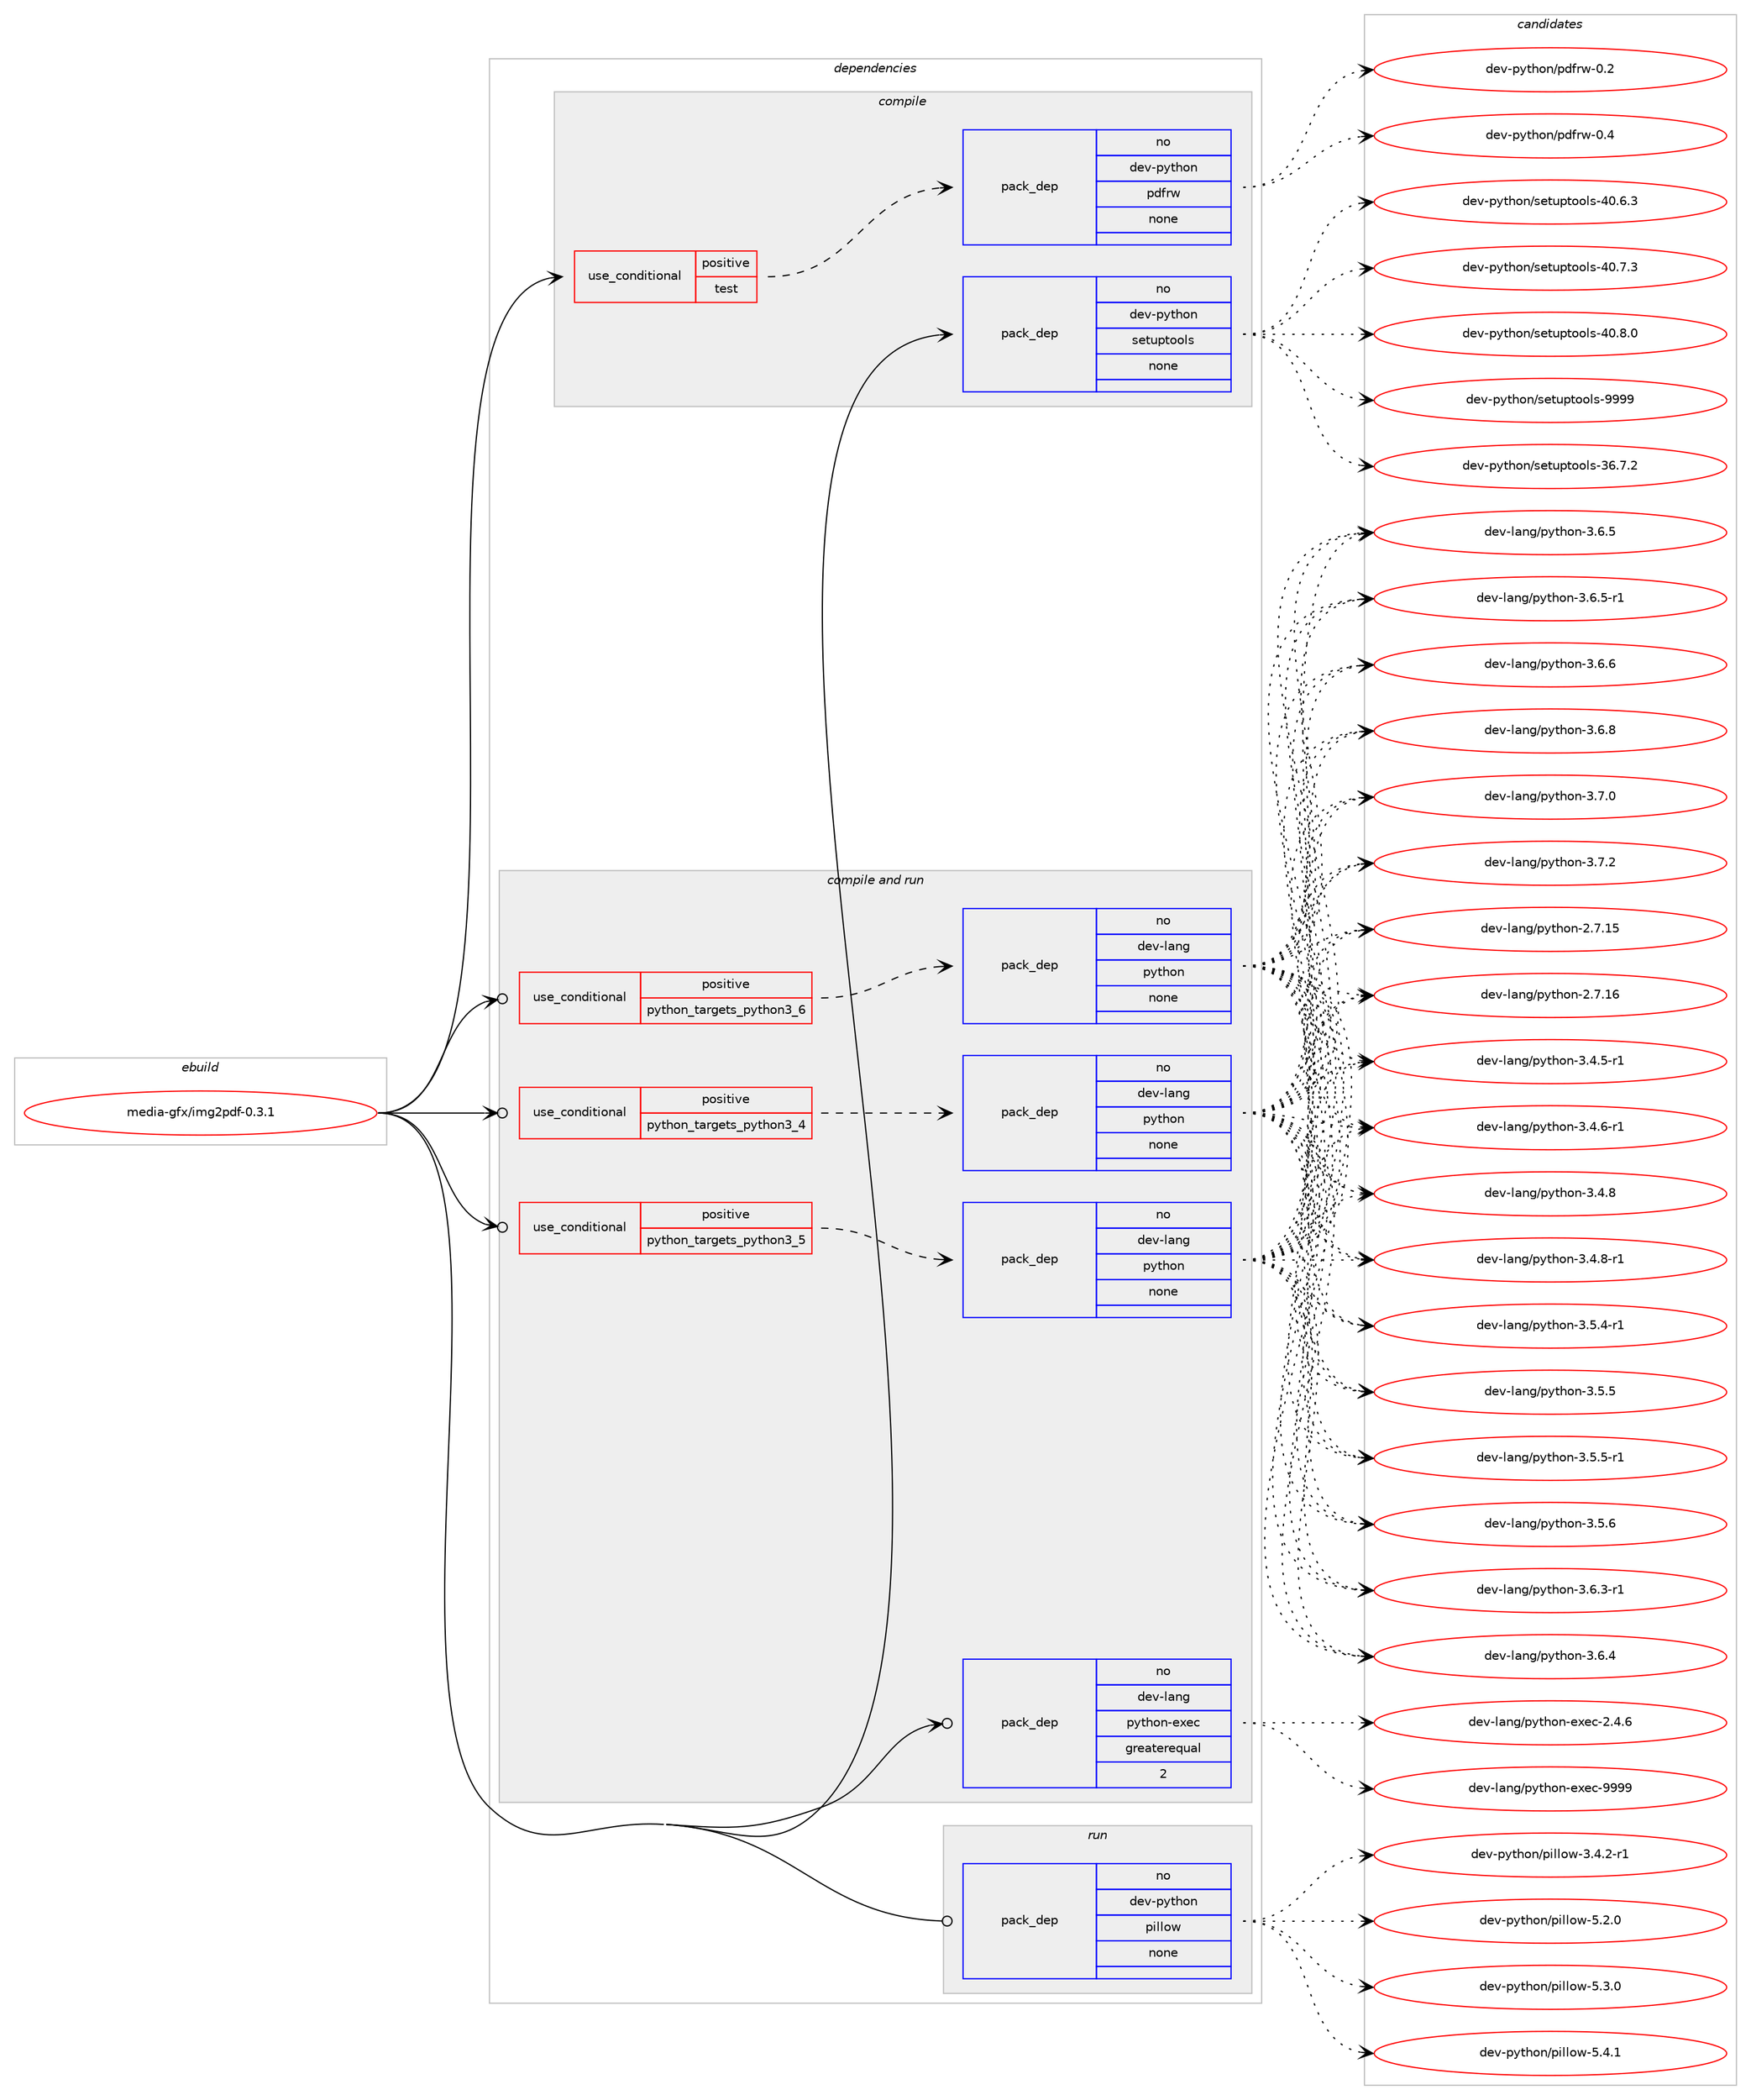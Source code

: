 digraph prolog {

# *************
# Graph options
# *************

newrank=true;
concentrate=true;
compound=true;
graph [rankdir=LR,fontname=Helvetica,fontsize=10,ranksep=1.5];#, ranksep=2.5, nodesep=0.2];
edge  [arrowhead=vee];
node  [fontname=Helvetica,fontsize=10];

# **********
# The ebuild
# **********

subgraph cluster_leftcol {
color=gray;
rank=same;
label=<<i>ebuild</i>>;
id [label="media-gfx/img2pdf-0.3.1", color=red, width=4, href="../media-gfx/img2pdf-0.3.1.svg"];
}

# ****************
# The dependencies
# ****************

subgraph cluster_midcol {
color=gray;
label=<<i>dependencies</i>>;
subgraph cluster_compile {
fillcolor="#eeeeee";
style=filled;
label=<<i>compile</i>>;
subgraph cond433031 {
dependency1605783 [label=<<TABLE BORDER="0" CELLBORDER="1" CELLSPACING="0" CELLPADDING="4"><TR><TD ROWSPAN="3" CELLPADDING="10">use_conditional</TD></TR><TR><TD>positive</TD></TR><TR><TD>test</TD></TR></TABLE>>, shape=none, color=red];
subgraph pack1147155 {
dependency1605784 [label=<<TABLE BORDER="0" CELLBORDER="1" CELLSPACING="0" CELLPADDING="4" WIDTH="220"><TR><TD ROWSPAN="6" CELLPADDING="30">pack_dep</TD></TR><TR><TD WIDTH="110">no</TD></TR><TR><TD>dev-python</TD></TR><TR><TD>pdfrw</TD></TR><TR><TD>none</TD></TR><TR><TD></TD></TR></TABLE>>, shape=none, color=blue];
}
dependency1605783:e -> dependency1605784:w [weight=20,style="dashed",arrowhead="vee"];
}
id:e -> dependency1605783:w [weight=20,style="solid",arrowhead="vee"];
subgraph pack1147156 {
dependency1605785 [label=<<TABLE BORDER="0" CELLBORDER="1" CELLSPACING="0" CELLPADDING="4" WIDTH="220"><TR><TD ROWSPAN="6" CELLPADDING="30">pack_dep</TD></TR><TR><TD WIDTH="110">no</TD></TR><TR><TD>dev-python</TD></TR><TR><TD>setuptools</TD></TR><TR><TD>none</TD></TR><TR><TD></TD></TR></TABLE>>, shape=none, color=blue];
}
id:e -> dependency1605785:w [weight=20,style="solid",arrowhead="vee"];
}
subgraph cluster_compileandrun {
fillcolor="#eeeeee";
style=filled;
label=<<i>compile and run</i>>;
subgraph cond433032 {
dependency1605786 [label=<<TABLE BORDER="0" CELLBORDER="1" CELLSPACING="0" CELLPADDING="4"><TR><TD ROWSPAN="3" CELLPADDING="10">use_conditional</TD></TR><TR><TD>positive</TD></TR><TR><TD>python_targets_python3_4</TD></TR></TABLE>>, shape=none, color=red];
subgraph pack1147157 {
dependency1605787 [label=<<TABLE BORDER="0" CELLBORDER="1" CELLSPACING="0" CELLPADDING="4" WIDTH="220"><TR><TD ROWSPAN="6" CELLPADDING="30">pack_dep</TD></TR><TR><TD WIDTH="110">no</TD></TR><TR><TD>dev-lang</TD></TR><TR><TD>python</TD></TR><TR><TD>none</TD></TR><TR><TD></TD></TR></TABLE>>, shape=none, color=blue];
}
dependency1605786:e -> dependency1605787:w [weight=20,style="dashed",arrowhead="vee"];
}
id:e -> dependency1605786:w [weight=20,style="solid",arrowhead="odotvee"];
subgraph cond433033 {
dependency1605788 [label=<<TABLE BORDER="0" CELLBORDER="1" CELLSPACING="0" CELLPADDING="4"><TR><TD ROWSPAN="3" CELLPADDING="10">use_conditional</TD></TR><TR><TD>positive</TD></TR><TR><TD>python_targets_python3_5</TD></TR></TABLE>>, shape=none, color=red];
subgraph pack1147158 {
dependency1605789 [label=<<TABLE BORDER="0" CELLBORDER="1" CELLSPACING="0" CELLPADDING="4" WIDTH="220"><TR><TD ROWSPAN="6" CELLPADDING="30">pack_dep</TD></TR><TR><TD WIDTH="110">no</TD></TR><TR><TD>dev-lang</TD></TR><TR><TD>python</TD></TR><TR><TD>none</TD></TR><TR><TD></TD></TR></TABLE>>, shape=none, color=blue];
}
dependency1605788:e -> dependency1605789:w [weight=20,style="dashed",arrowhead="vee"];
}
id:e -> dependency1605788:w [weight=20,style="solid",arrowhead="odotvee"];
subgraph cond433034 {
dependency1605790 [label=<<TABLE BORDER="0" CELLBORDER="1" CELLSPACING="0" CELLPADDING="4"><TR><TD ROWSPAN="3" CELLPADDING="10">use_conditional</TD></TR><TR><TD>positive</TD></TR><TR><TD>python_targets_python3_6</TD></TR></TABLE>>, shape=none, color=red];
subgraph pack1147159 {
dependency1605791 [label=<<TABLE BORDER="0" CELLBORDER="1" CELLSPACING="0" CELLPADDING="4" WIDTH="220"><TR><TD ROWSPAN="6" CELLPADDING="30">pack_dep</TD></TR><TR><TD WIDTH="110">no</TD></TR><TR><TD>dev-lang</TD></TR><TR><TD>python</TD></TR><TR><TD>none</TD></TR><TR><TD></TD></TR></TABLE>>, shape=none, color=blue];
}
dependency1605790:e -> dependency1605791:w [weight=20,style="dashed",arrowhead="vee"];
}
id:e -> dependency1605790:w [weight=20,style="solid",arrowhead="odotvee"];
subgraph pack1147160 {
dependency1605792 [label=<<TABLE BORDER="0" CELLBORDER="1" CELLSPACING="0" CELLPADDING="4" WIDTH="220"><TR><TD ROWSPAN="6" CELLPADDING="30">pack_dep</TD></TR><TR><TD WIDTH="110">no</TD></TR><TR><TD>dev-lang</TD></TR><TR><TD>python-exec</TD></TR><TR><TD>greaterequal</TD></TR><TR><TD>2</TD></TR></TABLE>>, shape=none, color=blue];
}
id:e -> dependency1605792:w [weight=20,style="solid",arrowhead="odotvee"];
}
subgraph cluster_run {
fillcolor="#eeeeee";
style=filled;
label=<<i>run</i>>;
subgraph pack1147161 {
dependency1605793 [label=<<TABLE BORDER="0" CELLBORDER="1" CELLSPACING="0" CELLPADDING="4" WIDTH="220"><TR><TD ROWSPAN="6" CELLPADDING="30">pack_dep</TD></TR><TR><TD WIDTH="110">no</TD></TR><TR><TD>dev-python</TD></TR><TR><TD>pillow</TD></TR><TR><TD>none</TD></TR><TR><TD></TD></TR></TABLE>>, shape=none, color=blue];
}
id:e -> dependency1605793:w [weight=20,style="solid",arrowhead="odot"];
}
}

# **************
# The candidates
# **************

subgraph cluster_choices {
rank=same;
color=gray;
label=<<i>candidates</i>>;

subgraph choice1147155 {
color=black;
nodesep=1;
choice100101118451121211161041111104711210010211411945484650 [label="dev-python/pdfrw-0.2", color=red, width=4,href="../dev-python/pdfrw-0.2.svg"];
choice100101118451121211161041111104711210010211411945484652 [label="dev-python/pdfrw-0.4", color=red, width=4,href="../dev-python/pdfrw-0.4.svg"];
dependency1605784:e -> choice100101118451121211161041111104711210010211411945484650:w [style=dotted,weight="100"];
dependency1605784:e -> choice100101118451121211161041111104711210010211411945484652:w [style=dotted,weight="100"];
}
subgraph choice1147156 {
color=black;
nodesep=1;
choice100101118451121211161041111104711510111611711211611111110811545515446554650 [label="dev-python/setuptools-36.7.2", color=red, width=4,href="../dev-python/setuptools-36.7.2.svg"];
choice100101118451121211161041111104711510111611711211611111110811545524846544651 [label="dev-python/setuptools-40.6.3", color=red, width=4,href="../dev-python/setuptools-40.6.3.svg"];
choice100101118451121211161041111104711510111611711211611111110811545524846554651 [label="dev-python/setuptools-40.7.3", color=red, width=4,href="../dev-python/setuptools-40.7.3.svg"];
choice100101118451121211161041111104711510111611711211611111110811545524846564648 [label="dev-python/setuptools-40.8.0", color=red, width=4,href="../dev-python/setuptools-40.8.0.svg"];
choice10010111845112121116104111110471151011161171121161111111081154557575757 [label="dev-python/setuptools-9999", color=red, width=4,href="../dev-python/setuptools-9999.svg"];
dependency1605785:e -> choice100101118451121211161041111104711510111611711211611111110811545515446554650:w [style=dotted,weight="100"];
dependency1605785:e -> choice100101118451121211161041111104711510111611711211611111110811545524846544651:w [style=dotted,weight="100"];
dependency1605785:e -> choice100101118451121211161041111104711510111611711211611111110811545524846554651:w [style=dotted,weight="100"];
dependency1605785:e -> choice100101118451121211161041111104711510111611711211611111110811545524846564648:w [style=dotted,weight="100"];
dependency1605785:e -> choice10010111845112121116104111110471151011161171121161111111081154557575757:w [style=dotted,weight="100"];
}
subgraph choice1147157 {
color=black;
nodesep=1;
choice10010111845108971101034711212111610411111045504655464953 [label="dev-lang/python-2.7.15", color=red, width=4,href="../dev-lang/python-2.7.15.svg"];
choice10010111845108971101034711212111610411111045504655464954 [label="dev-lang/python-2.7.16", color=red, width=4,href="../dev-lang/python-2.7.16.svg"];
choice1001011184510897110103471121211161041111104551465246534511449 [label="dev-lang/python-3.4.5-r1", color=red, width=4,href="../dev-lang/python-3.4.5-r1.svg"];
choice1001011184510897110103471121211161041111104551465246544511449 [label="dev-lang/python-3.4.6-r1", color=red, width=4,href="../dev-lang/python-3.4.6-r1.svg"];
choice100101118451089711010347112121116104111110455146524656 [label="dev-lang/python-3.4.8", color=red, width=4,href="../dev-lang/python-3.4.8.svg"];
choice1001011184510897110103471121211161041111104551465246564511449 [label="dev-lang/python-3.4.8-r1", color=red, width=4,href="../dev-lang/python-3.4.8-r1.svg"];
choice1001011184510897110103471121211161041111104551465346524511449 [label="dev-lang/python-3.5.4-r1", color=red, width=4,href="../dev-lang/python-3.5.4-r1.svg"];
choice100101118451089711010347112121116104111110455146534653 [label="dev-lang/python-3.5.5", color=red, width=4,href="../dev-lang/python-3.5.5.svg"];
choice1001011184510897110103471121211161041111104551465346534511449 [label="dev-lang/python-3.5.5-r1", color=red, width=4,href="../dev-lang/python-3.5.5-r1.svg"];
choice100101118451089711010347112121116104111110455146534654 [label="dev-lang/python-3.5.6", color=red, width=4,href="../dev-lang/python-3.5.6.svg"];
choice1001011184510897110103471121211161041111104551465446514511449 [label="dev-lang/python-3.6.3-r1", color=red, width=4,href="../dev-lang/python-3.6.3-r1.svg"];
choice100101118451089711010347112121116104111110455146544652 [label="dev-lang/python-3.6.4", color=red, width=4,href="../dev-lang/python-3.6.4.svg"];
choice100101118451089711010347112121116104111110455146544653 [label="dev-lang/python-3.6.5", color=red, width=4,href="../dev-lang/python-3.6.5.svg"];
choice1001011184510897110103471121211161041111104551465446534511449 [label="dev-lang/python-3.6.5-r1", color=red, width=4,href="../dev-lang/python-3.6.5-r1.svg"];
choice100101118451089711010347112121116104111110455146544654 [label="dev-lang/python-3.6.6", color=red, width=4,href="../dev-lang/python-3.6.6.svg"];
choice100101118451089711010347112121116104111110455146544656 [label="dev-lang/python-3.6.8", color=red, width=4,href="../dev-lang/python-3.6.8.svg"];
choice100101118451089711010347112121116104111110455146554648 [label="dev-lang/python-3.7.0", color=red, width=4,href="../dev-lang/python-3.7.0.svg"];
choice100101118451089711010347112121116104111110455146554650 [label="dev-lang/python-3.7.2", color=red, width=4,href="../dev-lang/python-3.7.2.svg"];
dependency1605787:e -> choice10010111845108971101034711212111610411111045504655464953:w [style=dotted,weight="100"];
dependency1605787:e -> choice10010111845108971101034711212111610411111045504655464954:w [style=dotted,weight="100"];
dependency1605787:e -> choice1001011184510897110103471121211161041111104551465246534511449:w [style=dotted,weight="100"];
dependency1605787:e -> choice1001011184510897110103471121211161041111104551465246544511449:w [style=dotted,weight="100"];
dependency1605787:e -> choice100101118451089711010347112121116104111110455146524656:w [style=dotted,weight="100"];
dependency1605787:e -> choice1001011184510897110103471121211161041111104551465246564511449:w [style=dotted,weight="100"];
dependency1605787:e -> choice1001011184510897110103471121211161041111104551465346524511449:w [style=dotted,weight="100"];
dependency1605787:e -> choice100101118451089711010347112121116104111110455146534653:w [style=dotted,weight="100"];
dependency1605787:e -> choice1001011184510897110103471121211161041111104551465346534511449:w [style=dotted,weight="100"];
dependency1605787:e -> choice100101118451089711010347112121116104111110455146534654:w [style=dotted,weight="100"];
dependency1605787:e -> choice1001011184510897110103471121211161041111104551465446514511449:w [style=dotted,weight="100"];
dependency1605787:e -> choice100101118451089711010347112121116104111110455146544652:w [style=dotted,weight="100"];
dependency1605787:e -> choice100101118451089711010347112121116104111110455146544653:w [style=dotted,weight="100"];
dependency1605787:e -> choice1001011184510897110103471121211161041111104551465446534511449:w [style=dotted,weight="100"];
dependency1605787:e -> choice100101118451089711010347112121116104111110455146544654:w [style=dotted,weight="100"];
dependency1605787:e -> choice100101118451089711010347112121116104111110455146544656:w [style=dotted,weight="100"];
dependency1605787:e -> choice100101118451089711010347112121116104111110455146554648:w [style=dotted,weight="100"];
dependency1605787:e -> choice100101118451089711010347112121116104111110455146554650:w [style=dotted,weight="100"];
}
subgraph choice1147158 {
color=black;
nodesep=1;
choice10010111845108971101034711212111610411111045504655464953 [label="dev-lang/python-2.7.15", color=red, width=4,href="../dev-lang/python-2.7.15.svg"];
choice10010111845108971101034711212111610411111045504655464954 [label="dev-lang/python-2.7.16", color=red, width=4,href="../dev-lang/python-2.7.16.svg"];
choice1001011184510897110103471121211161041111104551465246534511449 [label="dev-lang/python-3.4.5-r1", color=red, width=4,href="../dev-lang/python-3.4.5-r1.svg"];
choice1001011184510897110103471121211161041111104551465246544511449 [label="dev-lang/python-3.4.6-r1", color=red, width=4,href="../dev-lang/python-3.4.6-r1.svg"];
choice100101118451089711010347112121116104111110455146524656 [label="dev-lang/python-3.4.8", color=red, width=4,href="../dev-lang/python-3.4.8.svg"];
choice1001011184510897110103471121211161041111104551465246564511449 [label="dev-lang/python-3.4.8-r1", color=red, width=4,href="../dev-lang/python-3.4.8-r1.svg"];
choice1001011184510897110103471121211161041111104551465346524511449 [label="dev-lang/python-3.5.4-r1", color=red, width=4,href="../dev-lang/python-3.5.4-r1.svg"];
choice100101118451089711010347112121116104111110455146534653 [label="dev-lang/python-3.5.5", color=red, width=4,href="../dev-lang/python-3.5.5.svg"];
choice1001011184510897110103471121211161041111104551465346534511449 [label="dev-lang/python-3.5.5-r1", color=red, width=4,href="../dev-lang/python-3.5.5-r1.svg"];
choice100101118451089711010347112121116104111110455146534654 [label="dev-lang/python-3.5.6", color=red, width=4,href="../dev-lang/python-3.5.6.svg"];
choice1001011184510897110103471121211161041111104551465446514511449 [label="dev-lang/python-3.6.3-r1", color=red, width=4,href="../dev-lang/python-3.6.3-r1.svg"];
choice100101118451089711010347112121116104111110455146544652 [label="dev-lang/python-3.6.4", color=red, width=4,href="../dev-lang/python-3.6.4.svg"];
choice100101118451089711010347112121116104111110455146544653 [label="dev-lang/python-3.6.5", color=red, width=4,href="../dev-lang/python-3.6.5.svg"];
choice1001011184510897110103471121211161041111104551465446534511449 [label="dev-lang/python-3.6.5-r1", color=red, width=4,href="../dev-lang/python-3.6.5-r1.svg"];
choice100101118451089711010347112121116104111110455146544654 [label="dev-lang/python-3.6.6", color=red, width=4,href="../dev-lang/python-3.6.6.svg"];
choice100101118451089711010347112121116104111110455146544656 [label="dev-lang/python-3.6.8", color=red, width=4,href="../dev-lang/python-3.6.8.svg"];
choice100101118451089711010347112121116104111110455146554648 [label="dev-lang/python-3.7.0", color=red, width=4,href="../dev-lang/python-3.7.0.svg"];
choice100101118451089711010347112121116104111110455146554650 [label="dev-lang/python-3.7.2", color=red, width=4,href="../dev-lang/python-3.7.2.svg"];
dependency1605789:e -> choice10010111845108971101034711212111610411111045504655464953:w [style=dotted,weight="100"];
dependency1605789:e -> choice10010111845108971101034711212111610411111045504655464954:w [style=dotted,weight="100"];
dependency1605789:e -> choice1001011184510897110103471121211161041111104551465246534511449:w [style=dotted,weight="100"];
dependency1605789:e -> choice1001011184510897110103471121211161041111104551465246544511449:w [style=dotted,weight="100"];
dependency1605789:e -> choice100101118451089711010347112121116104111110455146524656:w [style=dotted,weight="100"];
dependency1605789:e -> choice1001011184510897110103471121211161041111104551465246564511449:w [style=dotted,weight="100"];
dependency1605789:e -> choice1001011184510897110103471121211161041111104551465346524511449:w [style=dotted,weight="100"];
dependency1605789:e -> choice100101118451089711010347112121116104111110455146534653:w [style=dotted,weight="100"];
dependency1605789:e -> choice1001011184510897110103471121211161041111104551465346534511449:w [style=dotted,weight="100"];
dependency1605789:e -> choice100101118451089711010347112121116104111110455146534654:w [style=dotted,weight="100"];
dependency1605789:e -> choice1001011184510897110103471121211161041111104551465446514511449:w [style=dotted,weight="100"];
dependency1605789:e -> choice100101118451089711010347112121116104111110455146544652:w [style=dotted,weight="100"];
dependency1605789:e -> choice100101118451089711010347112121116104111110455146544653:w [style=dotted,weight="100"];
dependency1605789:e -> choice1001011184510897110103471121211161041111104551465446534511449:w [style=dotted,weight="100"];
dependency1605789:e -> choice100101118451089711010347112121116104111110455146544654:w [style=dotted,weight="100"];
dependency1605789:e -> choice100101118451089711010347112121116104111110455146544656:w [style=dotted,weight="100"];
dependency1605789:e -> choice100101118451089711010347112121116104111110455146554648:w [style=dotted,weight="100"];
dependency1605789:e -> choice100101118451089711010347112121116104111110455146554650:w [style=dotted,weight="100"];
}
subgraph choice1147159 {
color=black;
nodesep=1;
choice10010111845108971101034711212111610411111045504655464953 [label="dev-lang/python-2.7.15", color=red, width=4,href="../dev-lang/python-2.7.15.svg"];
choice10010111845108971101034711212111610411111045504655464954 [label="dev-lang/python-2.7.16", color=red, width=4,href="../dev-lang/python-2.7.16.svg"];
choice1001011184510897110103471121211161041111104551465246534511449 [label="dev-lang/python-3.4.5-r1", color=red, width=4,href="../dev-lang/python-3.4.5-r1.svg"];
choice1001011184510897110103471121211161041111104551465246544511449 [label="dev-lang/python-3.4.6-r1", color=red, width=4,href="../dev-lang/python-3.4.6-r1.svg"];
choice100101118451089711010347112121116104111110455146524656 [label="dev-lang/python-3.4.8", color=red, width=4,href="../dev-lang/python-3.4.8.svg"];
choice1001011184510897110103471121211161041111104551465246564511449 [label="dev-lang/python-3.4.8-r1", color=red, width=4,href="../dev-lang/python-3.4.8-r1.svg"];
choice1001011184510897110103471121211161041111104551465346524511449 [label="dev-lang/python-3.5.4-r1", color=red, width=4,href="../dev-lang/python-3.5.4-r1.svg"];
choice100101118451089711010347112121116104111110455146534653 [label="dev-lang/python-3.5.5", color=red, width=4,href="../dev-lang/python-3.5.5.svg"];
choice1001011184510897110103471121211161041111104551465346534511449 [label="dev-lang/python-3.5.5-r1", color=red, width=4,href="../dev-lang/python-3.5.5-r1.svg"];
choice100101118451089711010347112121116104111110455146534654 [label="dev-lang/python-3.5.6", color=red, width=4,href="../dev-lang/python-3.5.6.svg"];
choice1001011184510897110103471121211161041111104551465446514511449 [label="dev-lang/python-3.6.3-r1", color=red, width=4,href="../dev-lang/python-3.6.3-r1.svg"];
choice100101118451089711010347112121116104111110455146544652 [label="dev-lang/python-3.6.4", color=red, width=4,href="../dev-lang/python-3.6.4.svg"];
choice100101118451089711010347112121116104111110455146544653 [label="dev-lang/python-3.6.5", color=red, width=4,href="../dev-lang/python-3.6.5.svg"];
choice1001011184510897110103471121211161041111104551465446534511449 [label="dev-lang/python-3.6.5-r1", color=red, width=4,href="../dev-lang/python-3.6.5-r1.svg"];
choice100101118451089711010347112121116104111110455146544654 [label="dev-lang/python-3.6.6", color=red, width=4,href="../dev-lang/python-3.6.6.svg"];
choice100101118451089711010347112121116104111110455146544656 [label="dev-lang/python-3.6.8", color=red, width=4,href="../dev-lang/python-3.6.8.svg"];
choice100101118451089711010347112121116104111110455146554648 [label="dev-lang/python-3.7.0", color=red, width=4,href="../dev-lang/python-3.7.0.svg"];
choice100101118451089711010347112121116104111110455146554650 [label="dev-lang/python-3.7.2", color=red, width=4,href="../dev-lang/python-3.7.2.svg"];
dependency1605791:e -> choice10010111845108971101034711212111610411111045504655464953:w [style=dotted,weight="100"];
dependency1605791:e -> choice10010111845108971101034711212111610411111045504655464954:w [style=dotted,weight="100"];
dependency1605791:e -> choice1001011184510897110103471121211161041111104551465246534511449:w [style=dotted,weight="100"];
dependency1605791:e -> choice1001011184510897110103471121211161041111104551465246544511449:w [style=dotted,weight="100"];
dependency1605791:e -> choice100101118451089711010347112121116104111110455146524656:w [style=dotted,weight="100"];
dependency1605791:e -> choice1001011184510897110103471121211161041111104551465246564511449:w [style=dotted,weight="100"];
dependency1605791:e -> choice1001011184510897110103471121211161041111104551465346524511449:w [style=dotted,weight="100"];
dependency1605791:e -> choice100101118451089711010347112121116104111110455146534653:w [style=dotted,weight="100"];
dependency1605791:e -> choice1001011184510897110103471121211161041111104551465346534511449:w [style=dotted,weight="100"];
dependency1605791:e -> choice100101118451089711010347112121116104111110455146534654:w [style=dotted,weight="100"];
dependency1605791:e -> choice1001011184510897110103471121211161041111104551465446514511449:w [style=dotted,weight="100"];
dependency1605791:e -> choice100101118451089711010347112121116104111110455146544652:w [style=dotted,weight="100"];
dependency1605791:e -> choice100101118451089711010347112121116104111110455146544653:w [style=dotted,weight="100"];
dependency1605791:e -> choice1001011184510897110103471121211161041111104551465446534511449:w [style=dotted,weight="100"];
dependency1605791:e -> choice100101118451089711010347112121116104111110455146544654:w [style=dotted,weight="100"];
dependency1605791:e -> choice100101118451089711010347112121116104111110455146544656:w [style=dotted,weight="100"];
dependency1605791:e -> choice100101118451089711010347112121116104111110455146554648:w [style=dotted,weight="100"];
dependency1605791:e -> choice100101118451089711010347112121116104111110455146554650:w [style=dotted,weight="100"];
}
subgraph choice1147160 {
color=black;
nodesep=1;
choice1001011184510897110103471121211161041111104510112010199455046524654 [label="dev-lang/python-exec-2.4.6", color=red, width=4,href="../dev-lang/python-exec-2.4.6.svg"];
choice10010111845108971101034711212111610411111045101120101994557575757 [label="dev-lang/python-exec-9999", color=red, width=4,href="../dev-lang/python-exec-9999.svg"];
dependency1605792:e -> choice1001011184510897110103471121211161041111104510112010199455046524654:w [style=dotted,weight="100"];
dependency1605792:e -> choice10010111845108971101034711212111610411111045101120101994557575757:w [style=dotted,weight="100"];
}
subgraph choice1147161 {
color=black;
nodesep=1;
choice10010111845112121116104111110471121051081081111194551465246504511449 [label="dev-python/pillow-3.4.2-r1", color=red, width=4,href="../dev-python/pillow-3.4.2-r1.svg"];
choice1001011184511212111610411111047112105108108111119455346504648 [label="dev-python/pillow-5.2.0", color=red, width=4,href="../dev-python/pillow-5.2.0.svg"];
choice1001011184511212111610411111047112105108108111119455346514648 [label="dev-python/pillow-5.3.0", color=red, width=4,href="../dev-python/pillow-5.3.0.svg"];
choice1001011184511212111610411111047112105108108111119455346524649 [label="dev-python/pillow-5.4.1", color=red, width=4,href="../dev-python/pillow-5.4.1.svg"];
dependency1605793:e -> choice10010111845112121116104111110471121051081081111194551465246504511449:w [style=dotted,weight="100"];
dependency1605793:e -> choice1001011184511212111610411111047112105108108111119455346504648:w [style=dotted,weight="100"];
dependency1605793:e -> choice1001011184511212111610411111047112105108108111119455346514648:w [style=dotted,weight="100"];
dependency1605793:e -> choice1001011184511212111610411111047112105108108111119455346524649:w [style=dotted,weight="100"];
}
}

}
